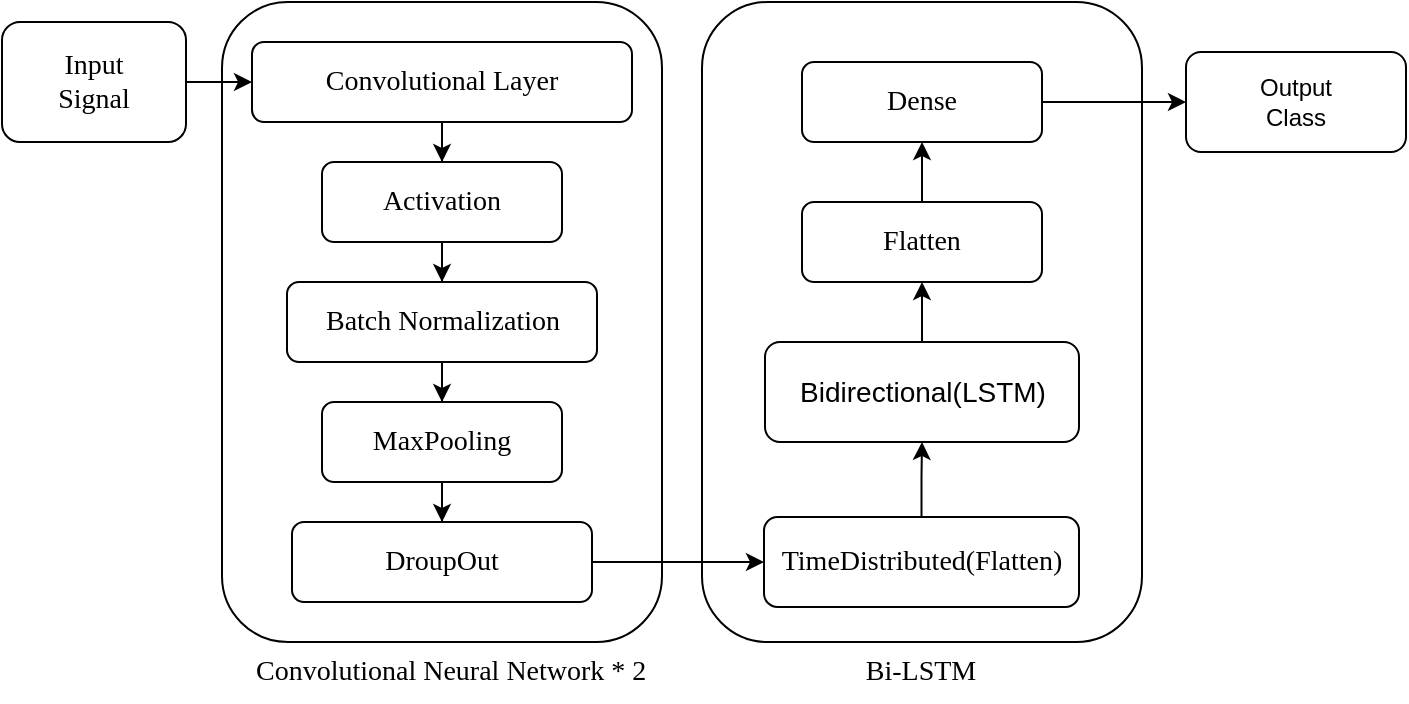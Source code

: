 <mxfile version="15.0.6" type="github">
  <diagram id="eY4go0LkcZO66568y_7N" name="Page-1">
    <mxGraphModel dx="1364" dy="688" grid="1" gridSize="10" guides="1" tooltips="1" connect="1" arrows="1" fold="1" page="1" pageScale="1" pageWidth="827" pageHeight="1169" math="0" shadow="0">
      <root>
        <mxCell id="0" />
        <mxCell id="1" parent="0" />
        <mxCell id="PxJ90tIYc75GkE3W4qHD-28" value="" style="rounded=1;whiteSpace=wrap;html=1;" vertex="1" parent="1">
          <mxGeometry x="400" y="210" width="220" height="320" as="geometry" />
        </mxCell>
        <mxCell id="PxJ90tIYc75GkE3W4qHD-20" value="" style="rounded=1;whiteSpace=wrap;html=1;" vertex="1" parent="1">
          <mxGeometry x="160" y="210" width="220" height="320" as="geometry" />
        </mxCell>
        <mxCell id="PxJ90tIYc75GkE3W4qHD-4" value="" style="edgeStyle=orthogonalEdgeStyle;rounded=0;orthogonalLoop=1;jettySize=auto;html=1;" edge="1" parent="1" source="PxJ90tIYc75GkE3W4qHD-2" target="PxJ90tIYc75GkE3W4qHD-3">
          <mxGeometry relative="1" as="geometry" />
        </mxCell>
        <mxCell id="PxJ90tIYc75GkE3W4qHD-2" value="&lt;font face=&quot;Times New Roman&quot; style=&quot;font-size: 14px&quot;&gt;Convolutional Layer&lt;/font&gt;" style="rounded=1;whiteSpace=wrap;html=1;" vertex="1" parent="1">
          <mxGeometry x="175" y="230" width="190" height="40" as="geometry" />
        </mxCell>
        <mxCell id="PxJ90tIYc75GkE3W4qHD-6" value="" style="edgeStyle=orthogonalEdgeStyle;rounded=0;orthogonalLoop=1;jettySize=auto;html=1;" edge="1" parent="1" source="PxJ90tIYc75GkE3W4qHD-3" target="PxJ90tIYc75GkE3W4qHD-5">
          <mxGeometry relative="1" as="geometry" />
        </mxCell>
        <mxCell id="PxJ90tIYc75GkE3W4qHD-3" value="&lt;font style=&quot;font-size: 14px&quot; face=&quot;Times New Roman&quot;&gt;Activation&lt;/font&gt;" style="whiteSpace=wrap;html=1;rounded=1;" vertex="1" parent="1">
          <mxGeometry x="210" y="290" width="120" height="40" as="geometry" />
        </mxCell>
        <mxCell id="PxJ90tIYc75GkE3W4qHD-10" value="" style="edgeStyle=orthogonalEdgeStyle;rounded=0;orthogonalLoop=1;jettySize=auto;html=1;" edge="1" parent="1" source="PxJ90tIYc75GkE3W4qHD-5" target="PxJ90tIYc75GkE3W4qHD-9">
          <mxGeometry relative="1" as="geometry" />
        </mxCell>
        <mxCell id="PxJ90tIYc75GkE3W4qHD-5" value="&lt;font style=&quot;font-size: 14px&quot; face=&quot;Times New Roman&quot;&gt;Batch Normalization&lt;/font&gt;" style="whiteSpace=wrap;html=1;rounded=1;" vertex="1" parent="1">
          <mxGeometry x="192.5" y="350" width="155" height="40" as="geometry" />
        </mxCell>
        <mxCell id="PxJ90tIYc75GkE3W4qHD-15" value="" style="edgeStyle=orthogonalEdgeStyle;rounded=0;orthogonalLoop=1;jettySize=auto;html=1;" edge="1" parent="1" source="PxJ90tIYc75GkE3W4qHD-9" target="PxJ90tIYc75GkE3W4qHD-14">
          <mxGeometry relative="1" as="geometry" />
        </mxCell>
        <mxCell id="PxJ90tIYc75GkE3W4qHD-9" value="&lt;font style=&quot;font-size: 14px&quot; face=&quot;Times New Roman&quot;&gt;MaxPooling&lt;/font&gt;" style="whiteSpace=wrap;html=1;rounded=1;" vertex="1" parent="1">
          <mxGeometry x="210" y="410" width="120" height="40" as="geometry" />
        </mxCell>
        <mxCell id="PxJ90tIYc75GkE3W4qHD-17" value="" style="edgeStyle=orthogonalEdgeStyle;rounded=0;orthogonalLoop=1;jettySize=auto;html=1;" edge="1" parent="1" source="PxJ90tIYc75GkE3W4qHD-14" target="PxJ90tIYc75GkE3W4qHD-16">
          <mxGeometry relative="1" as="geometry" />
        </mxCell>
        <mxCell id="PxJ90tIYc75GkE3W4qHD-14" value="&lt;font face=&quot;Times New Roman&quot;&gt;&lt;span style=&quot;font-size: 14px&quot;&gt;DroupOut&lt;/span&gt;&lt;/font&gt;" style="whiteSpace=wrap;html=1;rounded=1;" vertex="1" parent="1">
          <mxGeometry x="195" y="470" width="150" height="40" as="geometry" />
        </mxCell>
        <mxCell id="PxJ90tIYc75GkE3W4qHD-23" value="" style="edgeStyle=orthogonalEdgeStyle;rounded=0;orthogonalLoop=1;jettySize=auto;html=1;" edge="1" parent="1" source="PxJ90tIYc75GkE3W4qHD-16" target="PxJ90tIYc75GkE3W4qHD-22">
          <mxGeometry relative="1" as="geometry" />
        </mxCell>
        <mxCell id="PxJ90tIYc75GkE3W4qHD-16" value="&lt;font style=&quot;font-size: 14px&quot; face=&quot;Times New Roman&quot;&gt;TimeDistributed(Flatten)&lt;/font&gt;" style="whiteSpace=wrap;html=1;rounded=1;" vertex="1" parent="1">
          <mxGeometry x="431" y="467.5" width="157.5" height="45" as="geometry" />
        </mxCell>
        <mxCell id="PxJ90tIYc75GkE3W4qHD-21" value="&lt;font face=&quot;Times New Roman&quot; style=&quot;font-size: 14px&quot;&gt;Convolutional Neural Network * 2&lt;/font&gt;" style="text;whiteSpace=wrap;html=1;" vertex="1" parent="1">
          <mxGeometry x="175" y="530" width="210" height="30" as="geometry" />
        </mxCell>
        <mxCell id="PxJ90tIYc75GkE3W4qHD-25" value="" style="edgeStyle=orthogonalEdgeStyle;rounded=0;orthogonalLoop=1;jettySize=auto;html=1;" edge="1" parent="1" source="PxJ90tIYc75GkE3W4qHD-22" target="PxJ90tIYc75GkE3W4qHD-24">
          <mxGeometry relative="1" as="geometry" />
        </mxCell>
        <mxCell id="PxJ90tIYc75GkE3W4qHD-22" value="&lt;font style=&quot;font-size: 14px&quot;&gt;Bidirectional(LSTM)&lt;/font&gt;" style="whiteSpace=wrap;html=1;rounded=1;" vertex="1" parent="1">
          <mxGeometry x="431.5" y="380" width="157" height="50" as="geometry" />
        </mxCell>
        <mxCell id="PxJ90tIYc75GkE3W4qHD-27" value="" style="edgeStyle=orthogonalEdgeStyle;rounded=0;orthogonalLoop=1;jettySize=auto;html=1;" edge="1" parent="1" source="PxJ90tIYc75GkE3W4qHD-24" target="PxJ90tIYc75GkE3W4qHD-26">
          <mxGeometry relative="1" as="geometry" />
        </mxCell>
        <mxCell id="PxJ90tIYc75GkE3W4qHD-24" value="&lt;font style=&quot;font-size: 14px&quot; face=&quot;Times New Roman&quot;&gt;Flatten&lt;/font&gt;" style="whiteSpace=wrap;html=1;rounded=1;" vertex="1" parent="1">
          <mxGeometry x="450" y="310" width="120" height="40" as="geometry" />
        </mxCell>
        <mxCell id="PxJ90tIYc75GkE3W4qHD-36" value="" style="edgeStyle=orthogonalEdgeStyle;rounded=0;orthogonalLoop=1;jettySize=auto;html=1;" edge="1" parent="1" source="PxJ90tIYc75GkE3W4qHD-26" target="PxJ90tIYc75GkE3W4qHD-35">
          <mxGeometry relative="1" as="geometry" />
        </mxCell>
        <mxCell id="PxJ90tIYc75GkE3W4qHD-26" value="&lt;font style=&quot;font-size: 14px&quot; face=&quot;Times New Roman&quot;&gt;Dense&lt;/font&gt;" style="whiteSpace=wrap;html=1;rounded=1;" vertex="1" parent="1">
          <mxGeometry x="450" y="240" width="120" height="40" as="geometry" />
        </mxCell>
        <mxCell id="PxJ90tIYc75GkE3W4qHD-29" value="&lt;font face=&quot;Times New Roman&quot; style=&quot;font-size: 14px&quot;&gt;Bi-LSTM&lt;/font&gt;" style="text;whiteSpace=wrap;html=1;align=center;" vertex="1" parent="1">
          <mxGeometry x="451.25" y="530" width="117" height="30" as="geometry" />
        </mxCell>
        <mxCell id="PxJ90tIYc75GkE3W4qHD-31" style="edgeStyle=orthogonalEdgeStyle;rounded=0;orthogonalLoop=1;jettySize=auto;html=1;entryX=0;entryY=0.5;entryDx=0;entryDy=0;" edge="1" parent="1" source="PxJ90tIYc75GkE3W4qHD-30" target="PxJ90tIYc75GkE3W4qHD-2">
          <mxGeometry relative="1" as="geometry" />
        </mxCell>
        <mxCell id="PxJ90tIYc75GkE3W4qHD-30" value="&lt;font style=&quot;font-size: 14px&quot; face=&quot;Times New Roman&quot;&gt;Input&lt;br&gt;Signal&lt;/font&gt;" style="rounded=1;whiteSpace=wrap;html=1;" vertex="1" parent="1">
          <mxGeometry x="50" y="220" width="92" height="60" as="geometry" />
        </mxCell>
        <mxCell id="PxJ90tIYc75GkE3W4qHD-35" value="Output&lt;br&gt;Class" style="whiteSpace=wrap;html=1;rounded=1;" vertex="1" parent="1">
          <mxGeometry x="642" y="235" width="110" height="50" as="geometry" />
        </mxCell>
      </root>
    </mxGraphModel>
  </diagram>
</mxfile>
